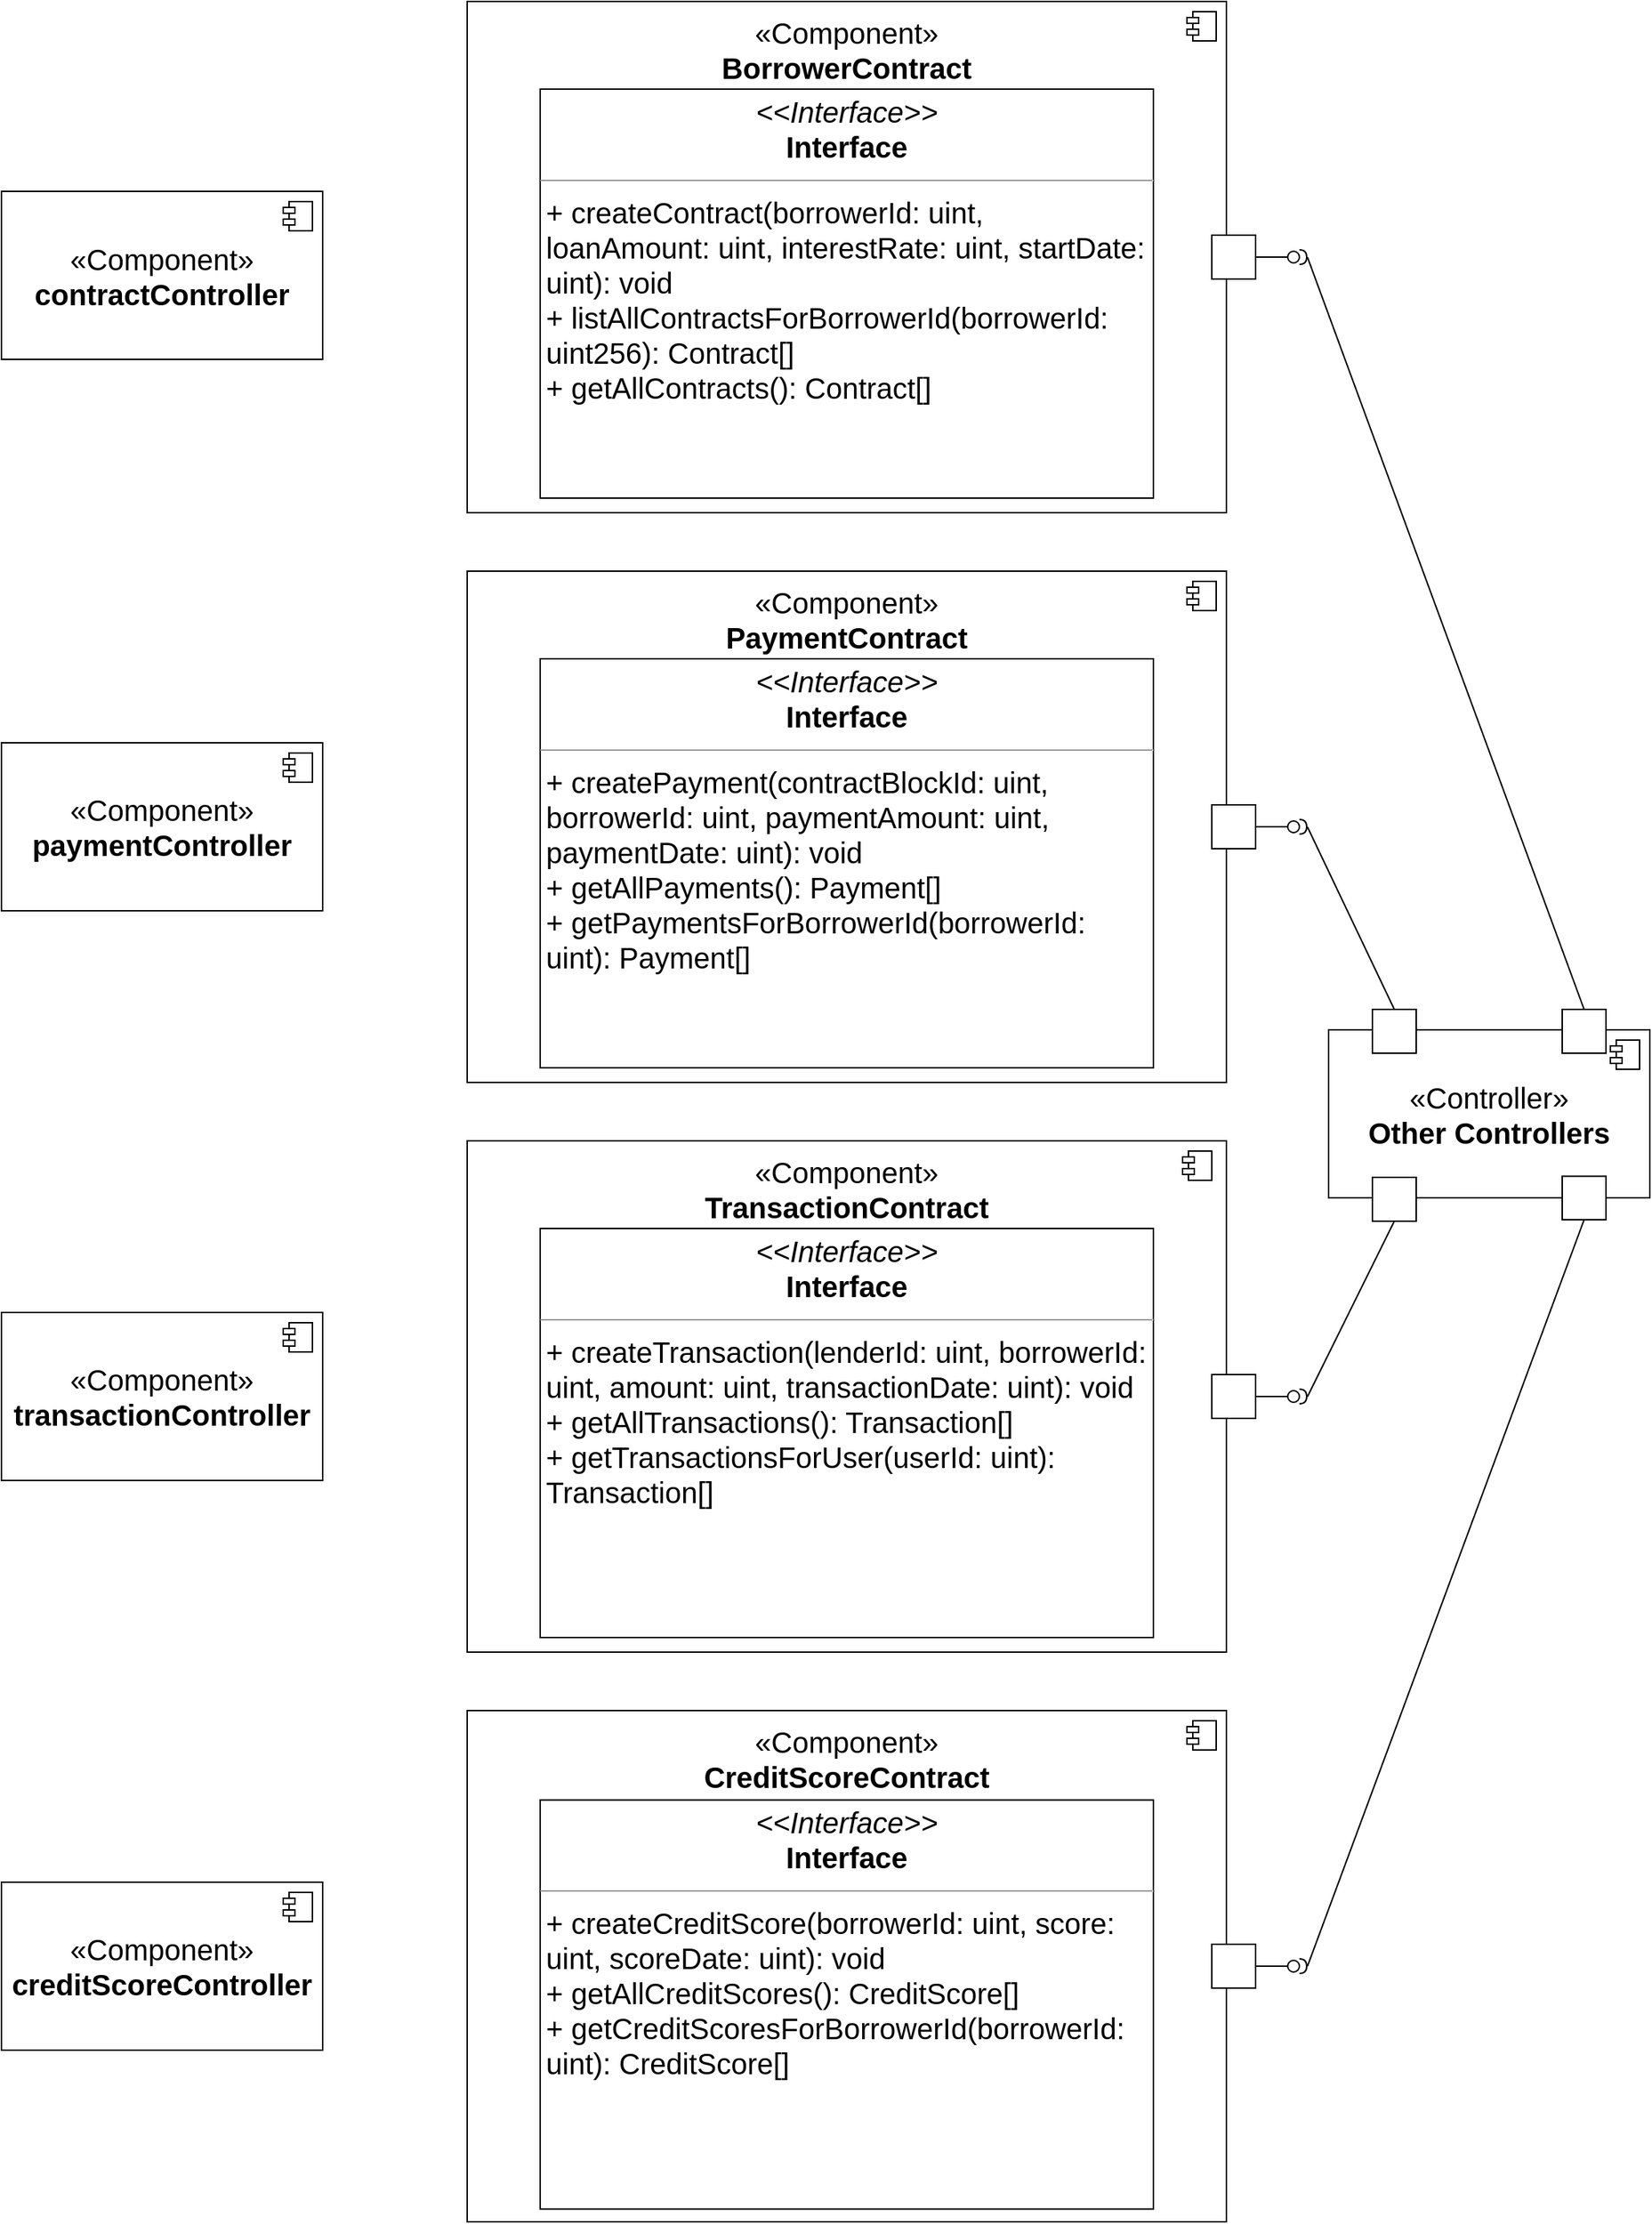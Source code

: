 <mxfile version="22.1.17" type="github">
  <diagram name="Page-1" id="5f0bae14-7c28-e335-631c-24af17079c00">
    <mxGraphModel dx="1608" dy="962" grid="1" gridSize="10" guides="1" tooltips="1" connect="1" arrows="1" fold="1" page="1" pageScale="1" pageWidth="1169" pageHeight="1654" background="none" math="0" shadow="0">
      <root>
        <mxCell id="0" />
        <mxCell id="1" parent="0" />
        <mxCell id="ArF2T9wXuvhQ2wrIt1zp-54" value="" style="endArrow=none;html=1;rounded=0;align=center;verticalAlign=top;endFill=0;labelBackgroundColor=none;endSize=2;exitX=0.5;exitY=0;exitDx=0;exitDy=0;entryX=1.104;entryY=0.489;entryDx=0;entryDy=0;entryPerimeter=0;" edge="1" source="ArF2T9wXuvhQ2wrIt1zp-53" target="ArF2T9wXuvhQ2wrIt1zp-55" parent="1">
          <mxGeometry relative="1" as="geometry">
            <mxPoint x="1200" y="884.5" as="targetPoint" />
          </mxGeometry>
        </mxCell>
        <mxCell id="ArF2T9wXuvhQ2wrIt1zp-55" value="" style="shape=requiredInterface;html=1;fontSize=11;align=center;fillColor=none;points=[];aspect=fixed;resizable=0;verticalAlign=bottom;labelPosition=center;verticalLabelPosition=top;flipH=1;rotation=-180;" vertex="1" parent="1">
          <mxGeometry x="910" y="210" width="5" height="10" as="geometry" />
        </mxCell>
        <mxCell id="ArF2T9wXuvhQ2wrIt1zp-62" value="" style="endArrow=none;html=1;rounded=0;align=center;verticalAlign=top;endFill=0;labelBackgroundColor=none;endSize=2;exitX=0.5;exitY=0;exitDx=0;exitDy=0;entryX=1.104;entryY=0.489;entryDx=0;entryDy=0;entryPerimeter=0;" edge="1" parent="1" source="ArF2T9wXuvhQ2wrIt1zp-64" target="ArF2T9wXuvhQ2wrIt1zp-63">
          <mxGeometry relative="1" as="geometry">
            <mxPoint x="1210" y="894.5" as="targetPoint" />
          </mxGeometry>
        </mxCell>
        <mxCell id="ArF2T9wXuvhQ2wrIt1zp-65" value="" style="endArrow=none;html=1;rounded=0;align=center;verticalAlign=top;endFill=0;labelBackgroundColor=none;endSize=2;exitX=0.5;exitY=1;exitDx=0;exitDy=0;entryX=1.104;entryY=0.489;entryDx=0;entryDy=0;entryPerimeter=0;" edge="1" parent="1" source="ArF2T9wXuvhQ2wrIt1zp-67" target="ArF2T9wXuvhQ2wrIt1zp-66">
          <mxGeometry relative="1" as="geometry">
            <mxPoint x="1220" y="904.5" as="targetPoint" />
          </mxGeometry>
        </mxCell>
        <mxCell id="ArF2T9wXuvhQ2wrIt1zp-66" value="" style="shape=requiredInterface;html=1;fontSize=11;align=center;fillColor=none;points=[];aspect=fixed;resizable=0;verticalAlign=bottom;labelPosition=center;verticalLabelPosition=top;flipH=1;rotation=-180;" vertex="1" parent="1">
          <mxGeometry x="910" y="1380" width="5" height="10" as="geometry" />
        </mxCell>
        <mxCell id="ArF2T9wXuvhQ2wrIt1zp-68" value="" style="endArrow=none;html=1;rounded=0;align=center;verticalAlign=top;endFill=0;labelBackgroundColor=none;endSize=2;exitX=0.5;exitY=1;exitDx=0;exitDy=0;entryX=1.104;entryY=0.489;entryDx=0;entryDy=0;entryPerimeter=0;" edge="1" parent="1" source="ArF2T9wXuvhQ2wrIt1zp-70" target="ArF2T9wXuvhQ2wrIt1zp-69">
          <mxGeometry relative="1" as="geometry">
            <mxPoint x="1230" y="914.5" as="targetPoint" />
          </mxGeometry>
        </mxCell>
        <mxCell id="ArF2T9wXuvhQ2wrIt1zp-69" value="" style="shape=requiredInterface;html=1;fontSize=11;align=center;fillColor=none;points=[];aspect=fixed;resizable=0;verticalAlign=bottom;labelPosition=center;verticalLabelPosition=top;flipH=1;rotation=-180;" vertex="1" parent="1">
          <mxGeometry x="910" y="990" width="5" height="10" as="geometry" />
        </mxCell>
        <mxCell id="ArF2T9wXuvhQ2wrIt1zp-73" value="" style="group" vertex="1" connectable="0" parent="1">
          <mxGeometry x="910" y="730" width="240" height="145" as="geometry" />
        </mxCell>
        <mxCell id="ArF2T9wXuvhQ2wrIt1zp-58" value="" style="group" vertex="1" connectable="0" parent="ArF2T9wXuvhQ2wrIt1zp-73">
          <mxGeometry y="14" width="240" height="130" as="geometry" />
        </mxCell>
        <mxCell id="ArF2T9wXuvhQ2wrIt1zp-51" value="«Controller»&lt;br style=&quot;font-size: 20px;&quot;&gt;&lt;b style=&quot;font-size: 20px;&quot;&gt;Other Controllers&lt;/b&gt;" style="html=1;dropTarget=0;whiteSpace=wrap;fontSize=20;" vertex="1" parent="ArF2T9wXuvhQ2wrIt1zp-58">
          <mxGeometry x="20" width="220" height="115" as="geometry" />
        </mxCell>
        <mxCell id="ArF2T9wXuvhQ2wrIt1zp-52" value="" style="shape=module;jettyWidth=8;jettyHeight=4;" vertex="1" parent="ArF2T9wXuvhQ2wrIt1zp-51">
          <mxGeometry x="1" width="20" height="20" relative="1" as="geometry">
            <mxPoint x="-27" y="7" as="offset" />
          </mxGeometry>
        </mxCell>
        <mxCell id="ArF2T9wXuvhQ2wrIt1zp-67" value="" style="html=1;rounded=0;direction=east;" vertex="1" parent="ArF2T9wXuvhQ2wrIt1zp-58">
          <mxGeometry x="180" y="100.229" width="30" height="29.771" as="geometry" />
        </mxCell>
        <mxCell id="ArF2T9wXuvhQ2wrIt1zp-70" value="" style="html=1;rounded=0;direction=east;" vertex="1" parent="ArF2T9wXuvhQ2wrIt1zp-73">
          <mxGeometry x="50" y="115" width="30" height="30" as="geometry" />
        </mxCell>
        <mxCell id="ArF2T9wXuvhQ2wrIt1zp-53" value="" style="html=1;rounded=0;direction=east;" vertex="1" parent="ArF2T9wXuvhQ2wrIt1zp-73">
          <mxGeometry x="180" width="30" height="30" as="geometry" />
        </mxCell>
        <mxCell id="ArF2T9wXuvhQ2wrIt1zp-64" value="" style="html=1;rounded=0;direction=east;" vertex="1" parent="ArF2T9wXuvhQ2wrIt1zp-73">
          <mxGeometry x="50" width="30" height="30" as="geometry" />
        </mxCell>
        <mxCell id="ArF2T9wXuvhQ2wrIt1zp-63" value="" style="shape=requiredInterface;html=1;fontSize=11;align=center;fillColor=none;points=[];aspect=fixed;resizable=0;verticalAlign=bottom;labelPosition=center;verticalLabelPosition=top;flipH=1;rotation=-180;" vertex="1" parent="1">
          <mxGeometry x="910" y="600" width="5" height="10" as="geometry" />
        </mxCell>
        <mxCell id="ArF2T9wXuvhQ2wrIt1zp-74" value="" style="group" vertex="1" connectable="0" parent="1">
          <mxGeometry x="340" y="40" width="570" height="350" as="geometry" />
        </mxCell>
        <mxCell id="ArF2T9wXuvhQ2wrIt1zp-12" value="«Component»&lt;br style=&quot;font-size: 20px;&quot;&gt;&lt;b style=&quot;font-size: 20px;&quot;&gt;BorrowerContract&lt;/b&gt;" style="html=1;dropTarget=0;whiteSpace=wrap;fontSize=20;labelPosition=center;verticalLabelPosition=top;align=center;verticalAlign=bottom;spacingTop=0;spacingBottom=-60;container=0;" vertex="1" parent="ArF2T9wXuvhQ2wrIt1zp-74">
          <mxGeometry width="520" height="350" as="geometry" />
        </mxCell>
        <mxCell id="ArF2T9wXuvhQ2wrIt1zp-14" value="&lt;p style=&quot;margin: 4px 0px 0px; text-align: center; font-size: 20px;&quot;&gt;&lt;font style=&quot;font-size: 20px;&quot;&gt;&lt;i style=&quot;&quot;&gt;&amp;lt;&amp;lt;Interface&amp;gt;&amp;gt;&lt;/i&gt;&lt;br&gt;&lt;b style=&quot;&quot;&gt;Interface&lt;/b&gt;&lt;/font&gt;&lt;/p&gt;&lt;hr style=&quot;font-size: 20px;&quot; size=&quot;1&quot;&gt;&lt;p style=&quot;margin: 0px 0px 0px 4px; font-size: 20px;&quot;&gt;&lt;font style=&quot;font-size: 20px;&quot;&gt;+ createContract(borrowerId: uint, loanAmount: uint, interestRate: uint, startDate: uint): void&amp;nbsp;&lt;/font&gt;&lt;/p&gt;&lt;p style=&quot;margin: 0px 0px 0px 4px; font-size: 20px;&quot;&gt;&lt;font style=&quot;font-size: 20px;&quot;&gt;+ listAllContractsForBorrowerId(borrowerId: uint256): Contract[]&amp;nbsp;&lt;/font&gt;&lt;/p&gt;&lt;p style=&quot;margin: 0px 0px 0px 4px; font-size: 20px;&quot;&gt;&lt;font style=&quot;font-size: 20px;&quot;&gt;+ getAllContracts(): Contract[]&lt;/font&gt;&lt;br&gt;&lt;/p&gt;" style="verticalAlign=top;align=left;overflow=fill;fontSize=12;fontFamily=Helvetica;html=1;whiteSpace=wrap;container=0;" vertex="1" parent="ArF2T9wXuvhQ2wrIt1zp-74">
          <mxGeometry x="50" y="60" width="420" height="280" as="geometry" />
        </mxCell>
        <mxCell id="ArF2T9wXuvhQ2wrIt1zp-31" value="" style="html=1;rounded=0;container=0;" vertex="1" parent="ArF2T9wXuvhQ2wrIt1zp-74">
          <mxGeometry x="510" y="160" width="30" height="30" as="geometry" />
        </mxCell>
        <mxCell id="ArF2T9wXuvhQ2wrIt1zp-32" value="" style="endArrow=none;html=1;rounded=0;align=center;verticalAlign=top;endFill=0;labelBackgroundColor=none;endSize=2;" edge="1" source="ArF2T9wXuvhQ2wrIt1zp-31" target="ArF2T9wXuvhQ2wrIt1zp-33" parent="ArF2T9wXuvhQ2wrIt1zp-74">
          <mxGeometry relative="1" as="geometry" />
        </mxCell>
        <mxCell id="ArF2T9wXuvhQ2wrIt1zp-33" value="" style="ellipse;html=1;fontSize=11;align=center;fillColor=none;points=[];aspect=fixed;resizable=0;verticalAlign=bottom;labelPosition=center;verticalLabelPosition=top;flipH=1;container=0;" vertex="1" parent="ArF2T9wXuvhQ2wrIt1zp-74">
          <mxGeometry x="562" y="171" width="8" height="8" as="geometry" />
        </mxCell>
        <mxCell id="ArF2T9wXuvhQ2wrIt1zp-13" value="" style="shape=module;jettyWidth=8;jettyHeight=4;" vertex="1" parent="ArF2T9wXuvhQ2wrIt1zp-74">
          <mxGeometry x="493" y="7" width="20" height="20" as="geometry">
            <mxPoint x="-27" y="7" as="offset" />
          </mxGeometry>
        </mxCell>
        <mxCell id="ArF2T9wXuvhQ2wrIt1zp-75" value="" style="group" vertex="1" connectable="0" parent="1">
          <mxGeometry x="340" y="430" width="570" height="350" as="geometry" />
        </mxCell>
        <mxCell id="ArF2T9wXuvhQ2wrIt1zp-15" value="«Component»&lt;br style=&quot;font-size: 20px;&quot;&gt;&lt;b style=&quot;font-size: 20px;&quot;&gt;PaymentContract&lt;/b&gt;" style="html=1;dropTarget=0;whiteSpace=wrap;fontSize=20;labelPosition=center;verticalLabelPosition=top;align=center;verticalAlign=bottom;spacingTop=0;spacingBottom=-60;" vertex="1" parent="ArF2T9wXuvhQ2wrIt1zp-75">
          <mxGeometry width="520" height="350" as="geometry" />
        </mxCell>
        <mxCell id="ArF2T9wXuvhQ2wrIt1zp-16" value="" style="shape=module;jettyWidth=8;jettyHeight=4;" vertex="1" parent="ArF2T9wXuvhQ2wrIt1zp-15">
          <mxGeometry x="1" width="20" height="20" relative="1" as="geometry">
            <mxPoint x="-27" y="7" as="offset" />
          </mxGeometry>
        </mxCell>
        <mxCell id="ArF2T9wXuvhQ2wrIt1zp-17" value="&lt;p style=&quot;margin: 4px 0px 0px; text-align: center; font-size: 20px;&quot;&gt;&lt;font style=&quot;font-size: 20px;&quot;&gt;&lt;i style=&quot;&quot;&gt;&amp;lt;&amp;lt;Interface&amp;gt;&amp;gt;&lt;/i&gt;&lt;br&gt;&lt;b style=&quot;&quot;&gt;Interface&lt;/b&gt;&lt;/font&gt;&lt;/p&gt;&lt;hr style=&quot;font-size: 20px;&quot; size=&quot;1&quot;&gt;&lt;p style=&quot;margin: 0px 0px 0px 4px; font-size: 20px;&quot;&gt;&lt;font style=&quot;font-size: 20px;&quot;&gt;+ createPayment(contractBlockId: uint, borrowerId: uint, paymentAmount: uint, paymentDate: uint): void&lt;/font&gt;&lt;/p&gt;&lt;p style=&quot;margin: 0px 0px 0px 4px; font-size: 20px;&quot;&gt;&lt;font style=&quot;font-size: 20px;&quot;&gt;+ getAllPayments(): Payment[]&lt;/font&gt;&lt;/p&gt;&lt;p style=&quot;margin: 0px 0px 0px 4px; font-size: 20px;&quot;&gt;&lt;font style=&quot;font-size: 20px;&quot;&gt;+ getPaymentsForBorrowerId(borrowerId: uint): Payment[]&lt;/font&gt;&lt;/p&gt;" style="verticalAlign=top;align=left;overflow=fill;fontSize=12;fontFamily=Helvetica;html=1;whiteSpace=wrap;" vertex="1" parent="ArF2T9wXuvhQ2wrIt1zp-75">
          <mxGeometry x="50" y="60" width="420" height="280" as="geometry" />
        </mxCell>
        <mxCell id="ArF2T9wXuvhQ2wrIt1zp-42" value="" style="html=1;rounded=0;" vertex="1" parent="ArF2T9wXuvhQ2wrIt1zp-75">
          <mxGeometry x="510" y="160" width="30" height="30" as="geometry" />
        </mxCell>
        <mxCell id="ArF2T9wXuvhQ2wrIt1zp-43" value="" style="endArrow=none;html=1;rounded=0;align=center;verticalAlign=top;endFill=0;labelBackgroundColor=none;endSize=2;" edge="1" parent="ArF2T9wXuvhQ2wrIt1zp-75" source="ArF2T9wXuvhQ2wrIt1zp-42" target="ArF2T9wXuvhQ2wrIt1zp-44">
          <mxGeometry relative="1" as="geometry" />
        </mxCell>
        <mxCell id="ArF2T9wXuvhQ2wrIt1zp-44" value="" style="ellipse;html=1;fontSize=11;align=center;fillColor=none;points=[];aspect=fixed;resizable=0;verticalAlign=bottom;labelPosition=center;verticalLabelPosition=top;flipH=1;" vertex="1" parent="ArF2T9wXuvhQ2wrIt1zp-75">
          <mxGeometry x="562" y="171" width="8" height="8" as="geometry" />
        </mxCell>
        <mxCell id="ArF2T9wXuvhQ2wrIt1zp-77" value="" style="group" vertex="1" connectable="0" parent="1">
          <mxGeometry x="340" y="820" width="570" height="350" as="geometry" />
        </mxCell>
        <mxCell id="ArF2T9wXuvhQ2wrIt1zp-21" value="«Component»&lt;br style=&quot;font-size: 20px;&quot;&gt;&lt;b style=&quot;font-size: 20px;&quot;&gt;TransactionContract&lt;/b&gt;" style="html=1;dropTarget=0;whiteSpace=wrap;fontSize=20;labelPosition=center;verticalLabelPosition=top;align=center;verticalAlign=bottom;spacingTop=0;spacingBottom=-60;container=0;" vertex="1" parent="ArF2T9wXuvhQ2wrIt1zp-77">
          <mxGeometry width="520" height="350" as="geometry" />
        </mxCell>
        <mxCell id="ArF2T9wXuvhQ2wrIt1zp-23" value="&lt;p style=&quot;margin: 4px 0px 0px; text-align: center; font-size: 20px;&quot;&gt;&lt;font style=&quot;font-size: 20px;&quot;&gt;&lt;i style=&quot;&quot;&gt;&amp;lt;&amp;lt;Interface&amp;gt;&amp;gt;&lt;/i&gt;&lt;br&gt;&lt;b style=&quot;&quot;&gt;Interface&lt;/b&gt;&lt;/font&gt;&lt;/p&gt;&lt;hr style=&quot;font-size: 20px;&quot; size=&quot;1&quot;&gt;&lt;p style=&quot;margin: 0px 0px 0px 4px; font-size: 20px;&quot;&gt;&lt;font style=&quot;font-size: 20px;&quot;&gt;+ createTransaction(lenderId: uint, borrowerId: uint, amount: uint, transactionDate: uint): void&lt;/font&gt;&lt;/p&gt;&lt;p style=&quot;margin: 0px 0px 0px 4px; font-size: 20px;&quot;&gt;&lt;font style=&quot;font-size: 20px;&quot;&gt;+ getAllTransactions(): Transaction[]&lt;/font&gt;&lt;/p&gt;&lt;p style=&quot;margin: 0px 0px 0px 4px; font-size: 20px;&quot;&gt;&lt;font style=&quot;font-size: 20px;&quot;&gt;+ getTransactionsForUser(userId: uint): Transaction[]&lt;/font&gt;&lt;/p&gt;" style="verticalAlign=top;align=left;overflow=fill;fontSize=12;fontFamily=Helvetica;html=1;whiteSpace=wrap;" vertex="1" parent="ArF2T9wXuvhQ2wrIt1zp-77">
          <mxGeometry x="50" y="60" width="420" height="280" as="geometry" />
        </mxCell>
        <mxCell id="ArF2T9wXuvhQ2wrIt1zp-45" value="" style="html=1;rounded=0;" vertex="1" parent="ArF2T9wXuvhQ2wrIt1zp-77">
          <mxGeometry x="510" y="160" width="30" height="30" as="geometry" />
        </mxCell>
        <mxCell id="ArF2T9wXuvhQ2wrIt1zp-46" value="" style="endArrow=none;html=1;rounded=0;align=center;verticalAlign=top;endFill=0;labelBackgroundColor=none;endSize=2;" edge="1" parent="ArF2T9wXuvhQ2wrIt1zp-77" source="ArF2T9wXuvhQ2wrIt1zp-45" target="ArF2T9wXuvhQ2wrIt1zp-47">
          <mxGeometry relative="1" as="geometry" />
        </mxCell>
        <mxCell id="ArF2T9wXuvhQ2wrIt1zp-47" value="" style="ellipse;html=1;fontSize=11;align=center;fillColor=none;points=[];aspect=fixed;resizable=0;verticalAlign=bottom;labelPosition=center;verticalLabelPosition=top;flipH=1;" vertex="1" parent="ArF2T9wXuvhQ2wrIt1zp-77">
          <mxGeometry x="562" y="171" width="8" height="8" as="geometry" />
        </mxCell>
        <mxCell id="ArF2T9wXuvhQ2wrIt1zp-81" value="" style="shape=module;jettyWidth=8;jettyHeight=4;" vertex="1" parent="ArF2T9wXuvhQ2wrIt1zp-77">
          <mxGeometry x="490" y="7" width="20" height="20" as="geometry" />
        </mxCell>
        <mxCell id="ArF2T9wXuvhQ2wrIt1zp-78" value="" style="group" vertex="1" connectable="0" parent="1">
          <mxGeometry x="340" y="1210" width="570" height="350" as="geometry" />
        </mxCell>
        <mxCell id="ArF2T9wXuvhQ2wrIt1zp-50" value="" style="ellipse;html=1;fontSize=11;align=center;fillColor=none;points=[];aspect=fixed;resizable=0;verticalAlign=bottom;labelPosition=center;verticalLabelPosition=top;flipH=1;" vertex="1" parent="ArF2T9wXuvhQ2wrIt1zp-78">
          <mxGeometry x="562" y="171" width="8" height="8" as="geometry" />
        </mxCell>
        <mxCell id="ArF2T9wXuvhQ2wrIt1zp-25" value="«Component»&lt;br style=&quot;font-size: 20px;&quot;&gt;&lt;b style=&quot;font-size: 20px;&quot;&gt;CreditScoreContract&lt;/b&gt;" style="html=1;dropTarget=0;whiteSpace=wrap;fontSize=20;labelPosition=center;verticalLabelPosition=top;align=center;verticalAlign=bottom;spacingTop=0;spacingBottom=-60;" vertex="1" parent="ArF2T9wXuvhQ2wrIt1zp-78">
          <mxGeometry width="520" height="350" as="geometry" />
        </mxCell>
        <mxCell id="ArF2T9wXuvhQ2wrIt1zp-26" value="" style="shape=module;jettyWidth=8;jettyHeight=4;" vertex="1" parent="ArF2T9wXuvhQ2wrIt1zp-25">
          <mxGeometry x="1" width="20" height="20" relative="1" as="geometry">
            <mxPoint x="-27" y="7" as="offset" />
          </mxGeometry>
        </mxCell>
        <mxCell id="ArF2T9wXuvhQ2wrIt1zp-27" value="&lt;p style=&quot;margin: 4px 0px 0px; text-align: center; font-size: 20px;&quot;&gt;&lt;font style=&quot;font-size: 20px;&quot;&gt;&lt;i style=&quot;&quot;&gt;&amp;lt;&amp;lt;Interface&amp;gt;&amp;gt;&lt;/i&gt;&lt;br&gt;&lt;b style=&quot;&quot;&gt;Interface&lt;/b&gt;&lt;/font&gt;&lt;/p&gt;&lt;hr style=&quot;font-size: 20px;&quot; size=&quot;1&quot;&gt;&lt;p style=&quot;margin: 0px 0px 0px 4px; font-size: 20px;&quot;&gt;&lt;font style=&quot;font-size: 20px;&quot;&gt;+ createCreditScore(borrowerId: uint, score: uint, scoreDate: uint): void&amp;nbsp;&lt;/font&gt;&lt;/p&gt;&lt;p style=&quot;margin: 0px 0px 0px 4px; font-size: 20px;&quot;&gt;&lt;font style=&quot;font-size: 20px;&quot;&gt;+ getAllCreditScores(): CreditScore[]&amp;nbsp;&lt;/font&gt;&lt;/p&gt;&lt;p style=&quot;margin: 0px 0px 0px 4px; font-size: 20px;&quot;&gt;&lt;font style=&quot;font-size: 20px;&quot;&gt;+ getCreditScoresForBorrowerId(borrowerId: uint): CreditScore[]&lt;/font&gt;&lt;br&gt;&lt;/p&gt;" style="verticalAlign=top;align=left;overflow=fill;fontSize=12;fontFamily=Helvetica;html=1;whiteSpace=wrap;" vertex="1" parent="ArF2T9wXuvhQ2wrIt1zp-78">
          <mxGeometry x="50" y="61.25" width="420" height="280" as="geometry" />
        </mxCell>
        <mxCell id="ArF2T9wXuvhQ2wrIt1zp-48" value="" style="html=1;rounded=0;" vertex="1" parent="ArF2T9wXuvhQ2wrIt1zp-78">
          <mxGeometry x="510" y="160" width="30" height="30" as="geometry" />
        </mxCell>
        <mxCell id="ArF2T9wXuvhQ2wrIt1zp-49" value="" style="endArrow=none;html=1;rounded=0;align=center;verticalAlign=top;endFill=0;labelBackgroundColor=none;endSize=2;" edge="1" parent="ArF2T9wXuvhQ2wrIt1zp-78" source="ArF2T9wXuvhQ2wrIt1zp-48" target="ArF2T9wXuvhQ2wrIt1zp-50">
          <mxGeometry relative="1" as="geometry" />
        </mxCell>
        <mxCell id="ArF2T9wXuvhQ2wrIt1zp-79" value="&lt;font style=&quot;font-size: 20px;&quot;&gt;«Component»&lt;br&gt;&lt;b&gt;contractController&lt;/b&gt;&lt;/font&gt;" style="html=1;dropTarget=0;whiteSpace=wrap;" vertex="1" parent="1">
          <mxGeometry x="21" y="170" width="220" height="115" as="geometry" />
        </mxCell>
        <mxCell id="ArF2T9wXuvhQ2wrIt1zp-80" value="" style="shape=module;jettyWidth=8;jettyHeight=4;" vertex="1" parent="ArF2T9wXuvhQ2wrIt1zp-79">
          <mxGeometry x="1" width="20" height="20" relative="1" as="geometry">
            <mxPoint x="-27" y="7" as="offset" />
          </mxGeometry>
        </mxCell>
        <mxCell id="ArF2T9wXuvhQ2wrIt1zp-82" value="&lt;font style=&quot;font-size: 20px;&quot;&gt;«Component»&lt;br&gt;&lt;b&gt;paymentController&lt;/b&gt;&lt;/font&gt;" style="html=1;dropTarget=0;whiteSpace=wrap;" vertex="1" parent="1">
          <mxGeometry x="21" y="547.5" width="220" height="115" as="geometry" />
        </mxCell>
        <mxCell id="ArF2T9wXuvhQ2wrIt1zp-83" value="" style="shape=module;jettyWidth=8;jettyHeight=4;" vertex="1" parent="ArF2T9wXuvhQ2wrIt1zp-82">
          <mxGeometry x="1" width="20" height="20" relative="1" as="geometry">
            <mxPoint x="-27" y="7" as="offset" />
          </mxGeometry>
        </mxCell>
        <mxCell id="ArF2T9wXuvhQ2wrIt1zp-84" value="&lt;font style=&quot;font-size: 20px;&quot;&gt;«Component»&lt;br&gt;&lt;b&gt;creditScoreController&lt;/b&gt;&lt;/font&gt;" style="html=1;dropTarget=0;whiteSpace=wrap;" vertex="1" parent="1">
          <mxGeometry x="21" y="1327.5" width="220" height="115" as="geometry" />
        </mxCell>
        <mxCell id="ArF2T9wXuvhQ2wrIt1zp-85" value="" style="shape=module;jettyWidth=8;jettyHeight=4;" vertex="1" parent="ArF2T9wXuvhQ2wrIt1zp-84">
          <mxGeometry x="1" width="20" height="20" relative="1" as="geometry">
            <mxPoint x="-27" y="7" as="offset" />
          </mxGeometry>
        </mxCell>
        <mxCell id="ArF2T9wXuvhQ2wrIt1zp-86" value="&lt;font style=&quot;font-size: 20px;&quot;&gt;«Component»&lt;br&gt;&lt;b&gt;transactionController&lt;/b&gt;&lt;/font&gt;" style="html=1;dropTarget=0;whiteSpace=wrap;" vertex="1" parent="1">
          <mxGeometry x="21" y="937.5" width="220" height="115" as="geometry" />
        </mxCell>
        <mxCell id="ArF2T9wXuvhQ2wrIt1zp-87" value="" style="shape=module;jettyWidth=8;jettyHeight=4;" vertex="1" parent="ArF2T9wXuvhQ2wrIt1zp-86">
          <mxGeometry x="1" width="20" height="20" relative="1" as="geometry">
            <mxPoint x="-27" y="7" as="offset" />
          </mxGeometry>
        </mxCell>
      </root>
    </mxGraphModel>
  </diagram>
</mxfile>
